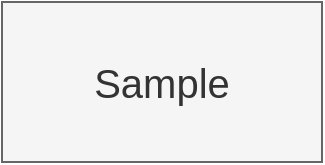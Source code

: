 <mxfile>
    <diagram id="2HlhxyFN50_vKFgvICUU" name="ページ1">
        <mxGraphModel dx="825" dy="480" grid="1" gridSize="6" guides="1" tooltips="1" connect="1" arrows="1" fold="1" page="1" pageScale="1" pageWidth="827" pageHeight="1169" background="#ffffff" math="0" shadow="0">
            <root>
                <mxCell id="0"/>
                <mxCell id="1" parent="0"/>
                <mxCell id="2" value="&lt;font style=&quot;font-size: 20px;&quot;&gt;Sample&lt;/font&gt;" style="rounded=0;whiteSpace=wrap;html=1;fillColor=#f5f5f5;strokeColor=#666666;fontColor=#333333;" parent="1" vertex="1">
                    <mxGeometry x="120" y="120" width="160" height="80" as="geometry"/>
                </mxCell>
            </root>
        </mxGraphModel>
    </diagram>
</mxfile>
